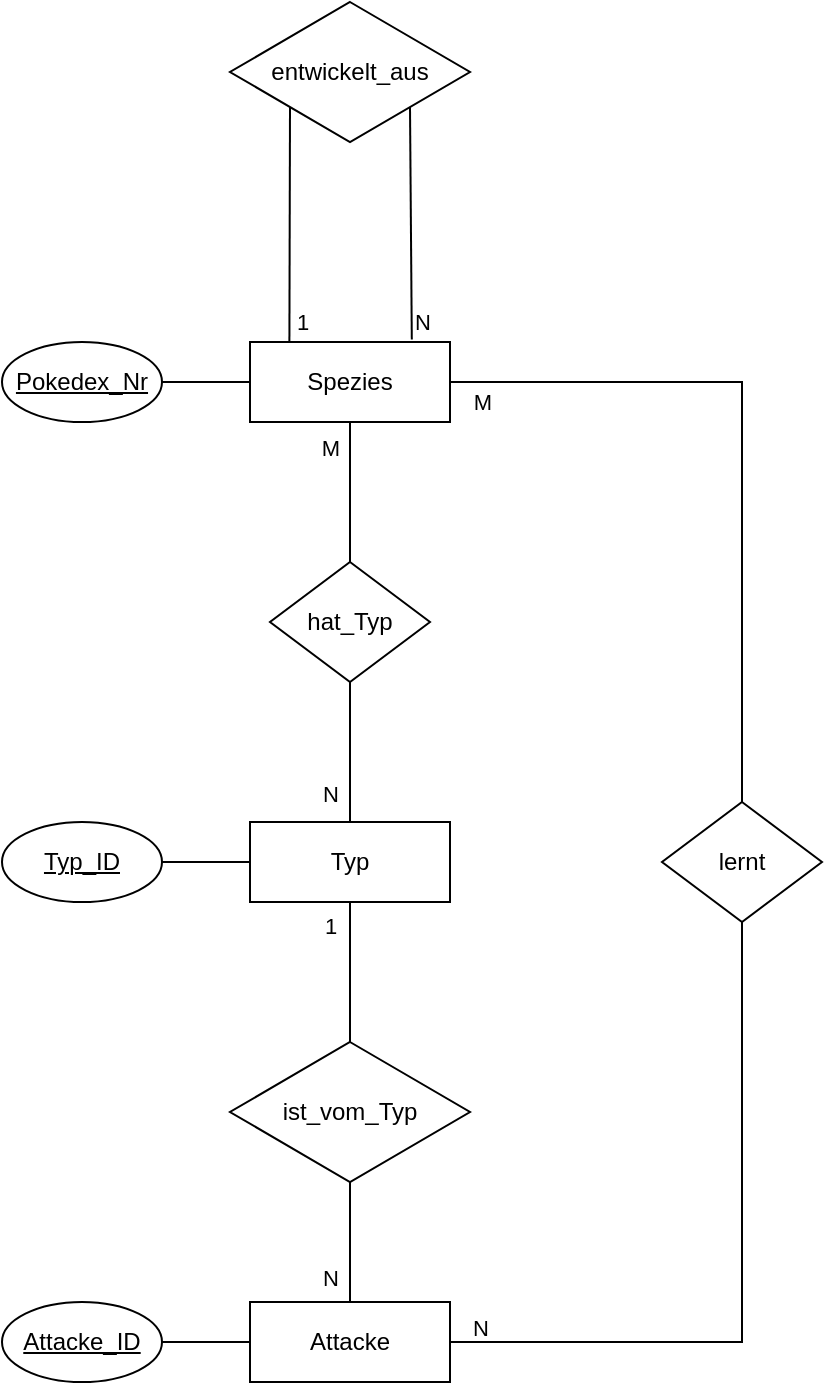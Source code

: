 <mxfile version="28.2.8">
  <diagram id="L-C3-Pokedex-Basis" name="Pokedex-Basis ERM (Chen)">
    <mxGraphModel dx="970" dy="1881" grid="1" gridSize="10" guides="1" tooltips="1" connect="1" arrows="1" fold="1" page="1" pageScale="1" pageWidth="827" pageHeight="1169" math="0" shadow="0">
      <root>
        <mxCell id="0" />
        <mxCell id="1" parent="0" />
        <mxCell id="E1_Spezies" value="Spezies" style="shape=rectangle;perimeter=rectanglePerimeter;whiteSpace=wrap;html=1;align=center;" parent="1" vertex="1">
          <mxGeometry x="364" y="20" width="100" height="40" as="geometry" />
        </mxCell>
        <mxCell id="A1_Spezies_ID" value="Pokedex_Nr" style="shape=ellipse;perimeter=ellipsePerimeter;whiteSpace=wrap;html=1;align=center;fontStyle=4;" parent="1" vertex="1">
          <mxGeometry x="240" y="20" width="80" height="40" as="geometry" />
        </mxCell>
        <mxCell id="L1_Spezies" value="" style="endArrow=none;html=1;rounded=0;" parent="1" source="E1_Spezies" target="A1_Spezies_ID" edge="1">
          <mxGeometry relative="1" as="geometry" />
        </mxCell>
        <mxCell id="E2_Typ" value="Typ" style="shape=rectangle;perimeter=rectanglePerimeter;whiteSpace=wrap;html=1;align=center;" parent="1" vertex="1">
          <mxGeometry x="364" y="260" width="100" height="40" as="geometry" />
        </mxCell>
        <mxCell id="A2_Typ_ID" value="Typ_ID" style="shape=ellipse;perimeter=ellipsePerimeter;whiteSpace=wrap;html=1;align=center;fontStyle=4;" parent="1" vertex="1">
          <mxGeometry x="240" y="260" width="80" height="40" as="geometry" />
        </mxCell>
        <mxCell id="L2_Typ" value="" style="endArrow=none;html=1;rounded=0;" parent="1" source="E2_Typ" target="A2_Typ_ID" edge="1">
          <mxGeometry relative="1" as="geometry" />
        </mxCell>
        <mxCell id="E3_Attacke" value="Attacke" style="shape=rectangle;perimeter=rectanglePerimeter;whiteSpace=wrap;html=1;align=center;" parent="1" vertex="1">
          <mxGeometry x="364" y="500" width="100" height="40" as="geometry" />
        </mxCell>
        <mxCell id="A3_Attacke_ID" value="Attacke_ID" style="shape=ellipse;perimeter=ellipsePerimeter;whiteSpace=wrap;html=1;align=center;fontStyle=4;" parent="1" vertex="1">
          <mxGeometry x="240" y="500" width="80" height="40" as="geometry" />
        </mxCell>
        <mxCell id="L3_Attacke" value="" style="endArrow=none;html=1;rounded=0;exitX=0;exitY=0.5;exitDx=0;exitDy=0;entryX=1;entryY=0.5;entryDx=0;entryDy=0;" parent="1" source="E3_Attacke" target="A3_Attacke_ID" edge="1">
          <mxGeometry relative="1" as="geometry" />
        </mxCell>
        <mxCell id="R1_hat_Typ" value="hat_Typ" style="shape=rhombus;perimeter=rhombusPerimeter;whiteSpace=wrap;html=1;align=center;" parent="1" vertex="1">
          <mxGeometry x="374" y="130" width="80" height="60" as="geometry" />
        </mxCell>
        <mxCell id="L_R1_Spezies" value="M" style="edgeLabel;html=1;align=center;verticalAlign=middle;resizable=0;points=[];" parent="1" vertex="1" connectable="0">
          <mxGeometry x="404" y="73" as="geometry" />
        </mxCell>
        <mxCell id="L_R1_Typ" value="N" style="edgeLabel;html=1;align=center;verticalAlign=middle;resizable=0;points=[];" parent="1" vertex="1" connectable="0">
          <mxGeometry x="404" y="246" as="geometry" />
        </mxCell>
        <mxCell id="Edge_R1_Spezies" value="" style="endArrow=none;html=1;rounded=0;entryX=0.5;entryY=0;exitX=0.5;exitY=1;" parent="1" source="E1_Spezies" target="R1_hat_Typ" edge="1">
          <mxGeometry relative="1" as="geometry" />
        </mxCell>
        <mxCell id="Edge_R1_Typ" value="" style="endArrow=none;html=1;rounded=0;entryX=0.5;entryY=0;exitX=0.5;exitY=1;" parent="1" source="R1_hat_Typ" target="E2_Typ" edge="1">
          <mxGeometry relative="1" as="geometry" />
        </mxCell>
        <mxCell id="R2_lernt" value="lernt" style="shape=rhombus;perimeter=rhombusPerimeter;whiteSpace=wrap;html=1;align=center;" parent="1" vertex="1">
          <mxGeometry x="570" y="250" width="80" height="60" as="geometry" />
        </mxCell>
        <mxCell id="L_R2_Spezies" value="M" style="edgeLabel;html=1;align=center;verticalAlign=middle;resizable=0;points=[];" parent="1" vertex="1" connectable="0">
          <mxGeometry x="480" y="50" as="geometry" />
        </mxCell>
        <mxCell id="L_R2_Attacke" value="N" style="edgeLabel;html=1;align=center;verticalAlign=middle;resizable=0;points=[];" parent="1" vertex="1" connectable="0">
          <mxGeometry x="500" y="520" as="geometry">
            <mxPoint x="-21" y="-7" as="offset" />
          </mxGeometry>
        </mxCell>
        <mxCell id="Edge_R2_Spezies" value="" style="endArrow=none;html=1;rounded=0;exitX=1;exitY=0.5;entryX=0.5;entryY=0;entryDx=0;entryDy=0;" parent="1" source="E1_Spezies" edge="1" target="R2_lernt">
          <mxGeometry relative="1" as="geometry">
            <mxPoint x="474" y="50" as="sourcePoint" />
            <mxPoint x="640" y="250" as="targetPoint" />
            <Array as="points">
              <mxPoint x="610" y="40" />
            </Array>
          </mxGeometry>
        </mxCell>
        <mxCell id="Edge_R2_Attacke" value="" style="endArrow=none;html=1;rounded=0;exitX=1;exitY=0.5;entryX=0.5;entryY=1;entryDx=0;entryDy=0;" parent="1" source="E3_Attacke" edge="1" target="R2_lernt">
          <mxGeometry relative="1" as="geometry">
            <mxPoint x="474" y="530" as="sourcePoint" />
            <mxPoint x="640" y="310" as="targetPoint" />
            <Array as="points">
              <mxPoint x="610" y="520" />
            </Array>
          </mxGeometry>
        </mxCell>
        <mxCell id="R3_ist_vom_Typ" value="ist_vom_Typ" style="shape=rhombus;perimeter=rhombusPerimeter;whiteSpace=wrap;html=1;align=center;" parent="1" vertex="1">
          <mxGeometry x="354" y="370" width="120" height="70" as="geometry" />
        </mxCell>
        <mxCell id="L_R3_Attacke" value="N" style="edgeLabel;html=1;align=center;verticalAlign=middle;resizable=0;points=[];" parent="1" vertex="1" connectable="0">
          <mxGeometry x="404" y="488" as="geometry" />
        </mxCell>
        <mxCell id="L_R3_Typ" value="1" style="edgeLabel;html=1;align=center;verticalAlign=middle;resizable=0;points=[];" parent="1" vertex="1" connectable="0">
          <mxGeometry x="404" y="312" as="geometry" />
        </mxCell>
        <mxCell id="Edge_R3_Attacke" value="" style="endArrow=none;html=1;rounded=0;exitX=0.5;exitY=0;entryX=0.5;entryY=1;entryDx=0;entryDy=0;" parent="1" source="E3_Attacke" target="R3_ist_vom_Typ" edge="1">
          <mxGeometry relative="1" as="geometry" />
        </mxCell>
        <mxCell id="Edge_R3_Typ" value="" style="endArrow=none;html=1;rounded=0;exitX=0.5;exitY=1;entryX=0.5;entryY=0;entryDx=0;entryDy=0;" parent="1" source="E2_Typ" target="R3_ist_vom_Typ" edge="1">
          <mxGeometry relative="1" as="geometry" />
        </mxCell>
        <mxCell id="R4_entwickelt_aus" value="entwickelt_aus" style="shape=rhombus;perimeter=rhombusPerimeter;whiteSpace=wrap;html=1;align=center;" parent="1" vertex="1">
          <mxGeometry x="354" y="-150" width="120" height="70" as="geometry" />
        </mxCell>
        <mxCell id="Edge_R4_Von" value="1" style="endArrow=none;html=1;rounded=0;exitX=0;exitY=1;exitDx=0;exitDy=0;entryX=0.197;entryY=0.009;entryDx=0;entryDy=0;entryPerimeter=0;" parent="1" source="R4_entwickelt_aus" edge="1" target="E1_Spezies">
          <mxGeometry x="0.824" y="6" relative="1" as="geometry">
            <mxPoint x="400" y="-40" as="targetPoint" />
            <Array as="points" />
            <mxPoint as="offset" />
          </mxGeometry>
        </mxCell>
        <mxCell id="Edge_R4_Zu" value="N" style="endArrow=none;html=1;rounded=0;exitX=1;exitY=1;exitDx=0;exitDy=0;entryX=0.809;entryY=-0.03;entryDx=0;entryDy=0;entryPerimeter=0;" parent="1" source="R4_entwickelt_aus" target="E1_Spezies" edge="1">
          <mxGeometry x="0.849" y="5" relative="1" as="geometry">
            <mxPoint x="120" y="90" as="sourcePoint" />
            <mxPoint as="offset" />
          </mxGeometry>
        </mxCell>
      </root>
    </mxGraphModel>
  </diagram>
</mxfile>
